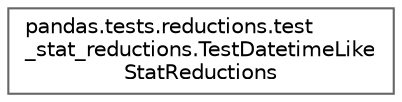 digraph "Graphical Class Hierarchy"
{
 // LATEX_PDF_SIZE
  bgcolor="transparent";
  edge [fontname=Helvetica,fontsize=10,labelfontname=Helvetica,labelfontsize=10];
  node [fontname=Helvetica,fontsize=10,shape=box,height=0.2,width=0.4];
  rankdir="LR";
  Node0 [id="Node000000",label="pandas.tests.reductions.test\l_stat_reductions.TestDatetimeLike\lStatReductions",height=0.2,width=0.4,color="grey40", fillcolor="white", style="filled",URL="$de/d5a/classpandas_1_1tests_1_1reductions_1_1test__stat__reductions_1_1TestDatetimeLikeStatReductions.html",tooltip=" "];
}
